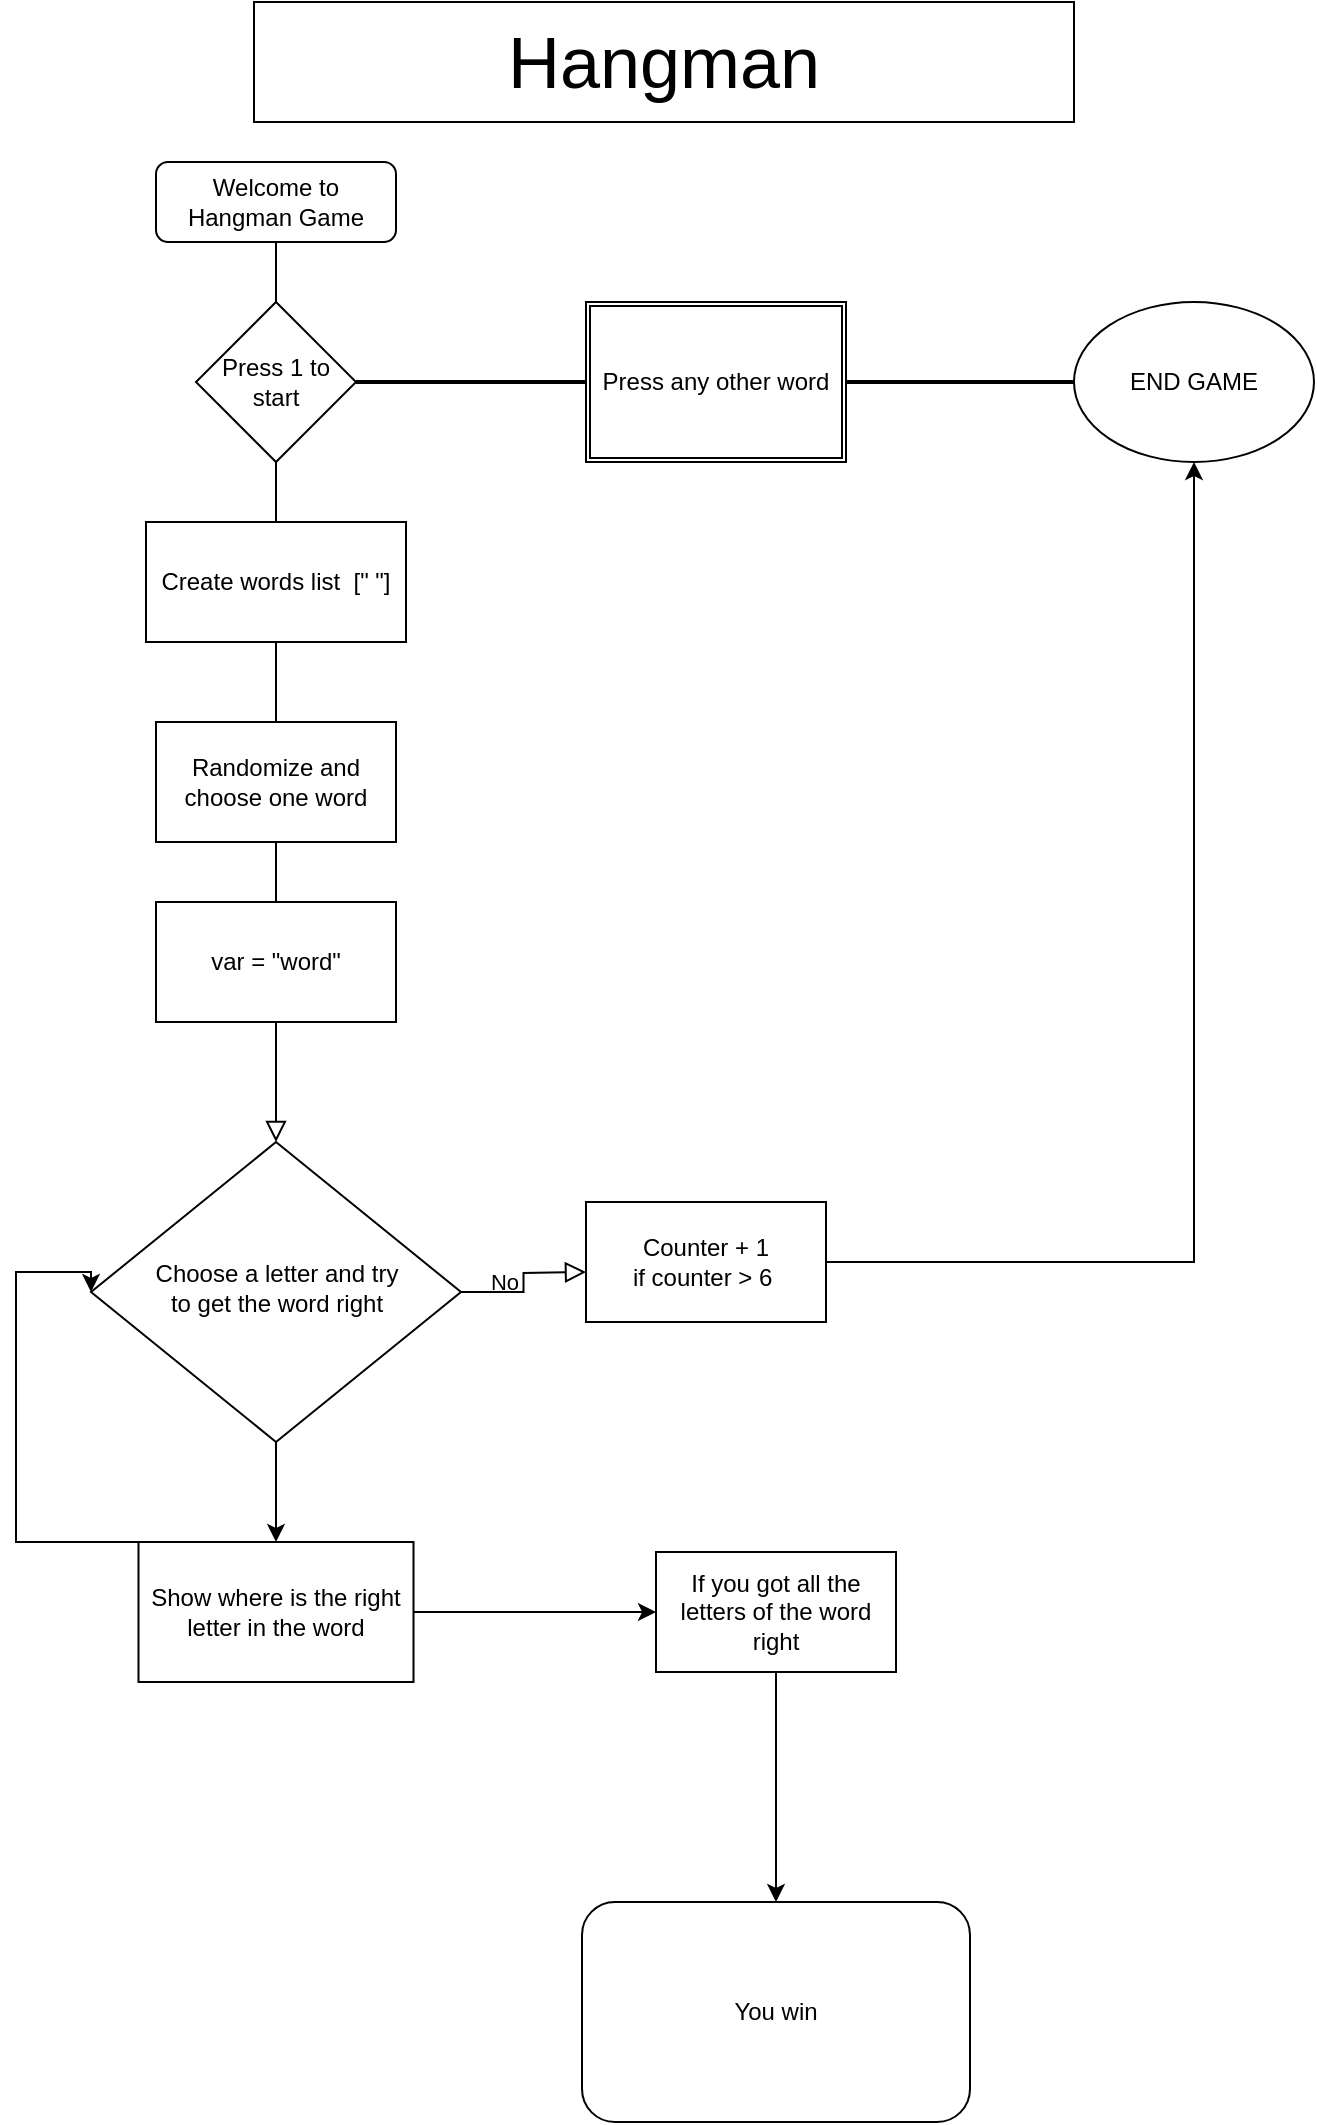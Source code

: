 <mxfile version="21.7.2" type="github">
  <diagram id="C5RBs43oDa-KdzZeNtuy" name="Page-1">
    <mxGraphModel dx="961" dy="528" grid="1" gridSize="10" guides="1" tooltips="1" connect="1" arrows="1" fold="1" page="1" pageScale="1" pageWidth="827" pageHeight="1169" math="0" shadow="0">
      <root>
        <mxCell id="WIyWlLk6GJQsqaUBKTNV-0" />
        <mxCell id="WIyWlLk6GJQsqaUBKTNV-1" parent="WIyWlLk6GJQsqaUBKTNV-0" />
        <mxCell id="WIyWlLk6GJQsqaUBKTNV-2" value="" style="rounded=0;html=1;jettySize=auto;orthogonalLoop=1;fontSize=11;endArrow=block;endFill=0;endSize=8;strokeWidth=1;shadow=0;labelBackgroundColor=none;edgeStyle=orthogonalEdgeStyle;" parent="WIyWlLk6GJQsqaUBKTNV-1" source="WIyWlLk6GJQsqaUBKTNV-3" target="WIyWlLk6GJQsqaUBKTNV-6" edge="1">
          <mxGeometry relative="1" as="geometry">
            <Array as="points">
              <mxPoint x="220" y="360" />
              <mxPoint x="220" y="360" />
            </Array>
          </mxGeometry>
        </mxCell>
        <mxCell id="WIyWlLk6GJQsqaUBKTNV-3" value="Welcome to Hangman Game" style="rounded=1;whiteSpace=wrap;html=1;fontSize=12;glass=0;strokeWidth=1;shadow=0;" parent="WIyWlLk6GJQsqaUBKTNV-1" vertex="1">
          <mxGeometry x="160" y="90" width="120" height="40" as="geometry" />
        </mxCell>
        <mxCell id="WIyWlLk6GJQsqaUBKTNV-5" value="No" style="edgeStyle=orthogonalEdgeStyle;rounded=0;html=1;jettySize=auto;orthogonalLoop=1;fontSize=11;endArrow=block;endFill=0;endSize=8;strokeWidth=1;shadow=0;labelBackgroundColor=none;" parent="WIyWlLk6GJQsqaUBKTNV-1" source="WIyWlLk6GJQsqaUBKTNV-6" edge="1">
          <mxGeometry y="10" relative="1" as="geometry">
            <mxPoint as="offset" />
            <mxPoint x="375" y="645" as="targetPoint" />
          </mxGeometry>
        </mxCell>
        <mxCell id="PRKb5tKuJDCMswcyEjwm-22" style="edgeStyle=orthogonalEdgeStyle;rounded=0;orthogonalLoop=1;jettySize=auto;html=1;entryX=0.5;entryY=0;entryDx=0;entryDy=0;" edge="1" parent="WIyWlLk6GJQsqaUBKTNV-1" source="WIyWlLk6GJQsqaUBKTNV-6" target="PRKb5tKuJDCMswcyEjwm-15">
          <mxGeometry relative="1" as="geometry" />
        </mxCell>
        <mxCell id="WIyWlLk6GJQsqaUBKTNV-6" value="Choose a letter and try &lt;br&gt;to get the word right" style="rhombus;whiteSpace=wrap;html=1;shadow=0;fontFamily=Helvetica;fontSize=12;align=center;strokeWidth=1;spacing=6;spacingTop=-4;" parent="WIyWlLk6GJQsqaUBKTNV-1" vertex="1">
          <mxGeometry x="127.5" y="580" width="185" height="150" as="geometry" />
        </mxCell>
        <mxCell id="WIyWlLk6GJQsqaUBKTNV-11" value="You win" style="rounded=1;whiteSpace=wrap;html=1;fontSize=12;glass=0;strokeWidth=1;shadow=0;" parent="WIyWlLk6GJQsqaUBKTNV-1" vertex="1">
          <mxGeometry x="373" y="960" width="194" height="110" as="geometry" />
        </mxCell>
        <mxCell id="PRKb5tKuJDCMswcyEjwm-0" value="&lt;font style=&quot;font-size: 36px;&quot;&gt;Hangman&lt;/font&gt;" style="rounded=0;whiteSpace=wrap;html=1;" vertex="1" parent="WIyWlLk6GJQsqaUBKTNV-1">
          <mxGeometry x="209" y="10" width="410" height="60" as="geometry" />
        </mxCell>
        <mxCell id="PRKb5tKuJDCMswcyEjwm-1" value="Create words list&amp;nbsp; [&quot; &quot;]" style="rounded=0;whiteSpace=wrap;html=1;" vertex="1" parent="WIyWlLk6GJQsqaUBKTNV-1">
          <mxGeometry x="155" y="270" width="130" height="60" as="geometry" />
        </mxCell>
        <mxCell id="PRKb5tKuJDCMswcyEjwm-2" value="Randomize and choose one word" style="rounded=0;whiteSpace=wrap;html=1;" vertex="1" parent="WIyWlLk6GJQsqaUBKTNV-1">
          <mxGeometry x="160" y="370" width="120" height="60" as="geometry" />
        </mxCell>
        <mxCell id="PRKb5tKuJDCMswcyEjwm-3" value="var = &quot;word&quot;" style="rounded=0;whiteSpace=wrap;html=1;" vertex="1" parent="WIyWlLk6GJQsqaUBKTNV-1">
          <mxGeometry x="160" y="460" width="120" height="60" as="geometry" />
        </mxCell>
        <mxCell id="PRKb5tKuJDCMswcyEjwm-4" value="Press 1 to start" style="rhombus;whiteSpace=wrap;html=1;" vertex="1" parent="WIyWlLk6GJQsqaUBKTNV-1">
          <mxGeometry x="180" y="160" width="80" height="80" as="geometry" />
        </mxCell>
        <mxCell id="PRKb5tKuJDCMswcyEjwm-8" value="" style="line;strokeWidth=2;html=1;" vertex="1" parent="WIyWlLk6GJQsqaUBKTNV-1">
          <mxGeometry x="260" y="195" width="360" height="10" as="geometry" />
        </mxCell>
        <mxCell id="PRKb5tKuJDCMswcyEjwm-9" value="END GAME" style="ellipse;whiteSpace=wrap;html=1;" vertex="1" parent="WIyWlLk6GJQsqaUBKTNV-1">
          <mxGeometry x="619" y="160" width="120" height="80" as="geometry" />
        </mxCell>
        <mxCell id="PRKb5tKuJDCMswcyEjwm-10" value="Press any other word" style="shape=ext;double=1;rounded=0;whiteSpace=wrap;html=1;" vertex="1" parent="WIyWlLk6GJQsqaUBKTNV-1">
          <mxGeometry x="375" y="160" width="130" height="80" as="geometry" />
        </mxCell>
        <mxCell id="PRKb5tKuJDCMswcyEjwm-14" style="edgeStyle=orthogonalEdgeStyle;rounded=0;orthogonalLoop=1;jettySize=auto;html=1;" edge="1" parent="WIyWlLk6GJQsqaUBKTNV-1" source="PRKb5tKuJDCMswcyEjwm-13" target="PRKb5tKuJDCMswcyEjwm-9">
          <mxGeometry relative="1" as="geometry" />
        </mxCell>
        <mxCell id="PRKb5tKuJDCMswcyEjwm-13" value="Counter + 1&lt;br&gt;if counter &amp;gt; 6&amp;nbsp;" style="rounded=0;whiteSpace=wrap;html=1;" vertex="1" parent="WIyWlLk6GJQsqaUBKTNV-1">
          <mxGeometry x="375" y="610" width="120" height="60" as="geometry" />
        </mxCell>
        <mxCell id="PRKb5tKuJDCMswcyEjwm-17" style="edgeStyle=orthogonalEdgeStyle;rounded=0;orthogonalLoop=1;jettySize=auto;html=1;entryX=0;entryY=0.5;entryDx=0;entryDy=0;" edge="1" parent="WIyWlLk6GJQsqaUBKTNV-1" target="WIyWlLk6GJQsqaUBKTNV-6">
          <mxGeometry relative="1" as="geometry">
            <mxPoint x="159.997" y="795" as="sourcePoint" />
            <mxPoint x="67.48" y="680" as="targetPoint" />
            <Array as="points">
              <mxPoint x="161" y="795" />
              <mxPoint x="161" y="780" />
              <mxPoint x="90" y="780" />
              <mxPoint x="90" y="645" />
            </Array>
          </mxGeometry>
        </mxCell>
        <mxCell id="PRKb5tKuJDCMswcyEjwm-18" style="edgeStyle=orthogonalEdgeStyle;rounded=0;orthogonalLoop=1;jettySize=auto;html=1;" edge="1" parent="WIyWlLk6GJQsqaUBKTNV-1" source="PRKb5tKuJDCMswcyEjwm-15" target="PRKb5tKuJDCMswcyEjwm-19">
          <mxGeometry relative="1" as="geometry">
            <mxPoint x="370" y="795" as="targetPoint" />
          </mxGeometry>
        </mxCell>
        <mxCell id="PRKb5tKuJDCMswcyEjwm-15" value="Show where is the right letter in the word" style="rounded=0;whiteSpace=wrap;html=1;" vertex="1" parent="WIyWlLk6GJQsqaUBKTNV-1">
          <mxGeometry x="151.25" y="780" width="137.5" height="70" as="geometry" />
        </mxCell>
        <mxCell id="PRKb5tKuJDCMswcyEjwm-20" style="edgeStyle=orthogonalEdgeStyle;rounded=0;orthogonalLoop=1;jettySize=auto;html=1;" edge="1" parent="WIyWlLk6GJQsqaUBKTNV-1" source="PRKb5tKuJDCMswcyEjwm-19" target="WIyWlLk6GJQsqaUBKTNV-11">
          <mxGeometry relative="1" as="geometry">
            <Array as="points">
              <mxPoint x="470" y="900" />
              <mxPoint x="470" y="900" />
            </Array>
          </mxGeometry>
        </mxCell>
        <mxCell id="PRKb5tKuJDCMswcyEjwm-19" value="If you got all the letters of the word right" style="rounded=0;whiteSpace=wrap;html=1;" vertex="1" parent="WIyWlLk6GJQsqaUBKTNV-1">
          <mxGeometry x="410" y="785" width="120" height="60" as="geometry" />
        </mxCell>
      </root>
    </mxGraphModel>
  </diagram>
</mxfile>
